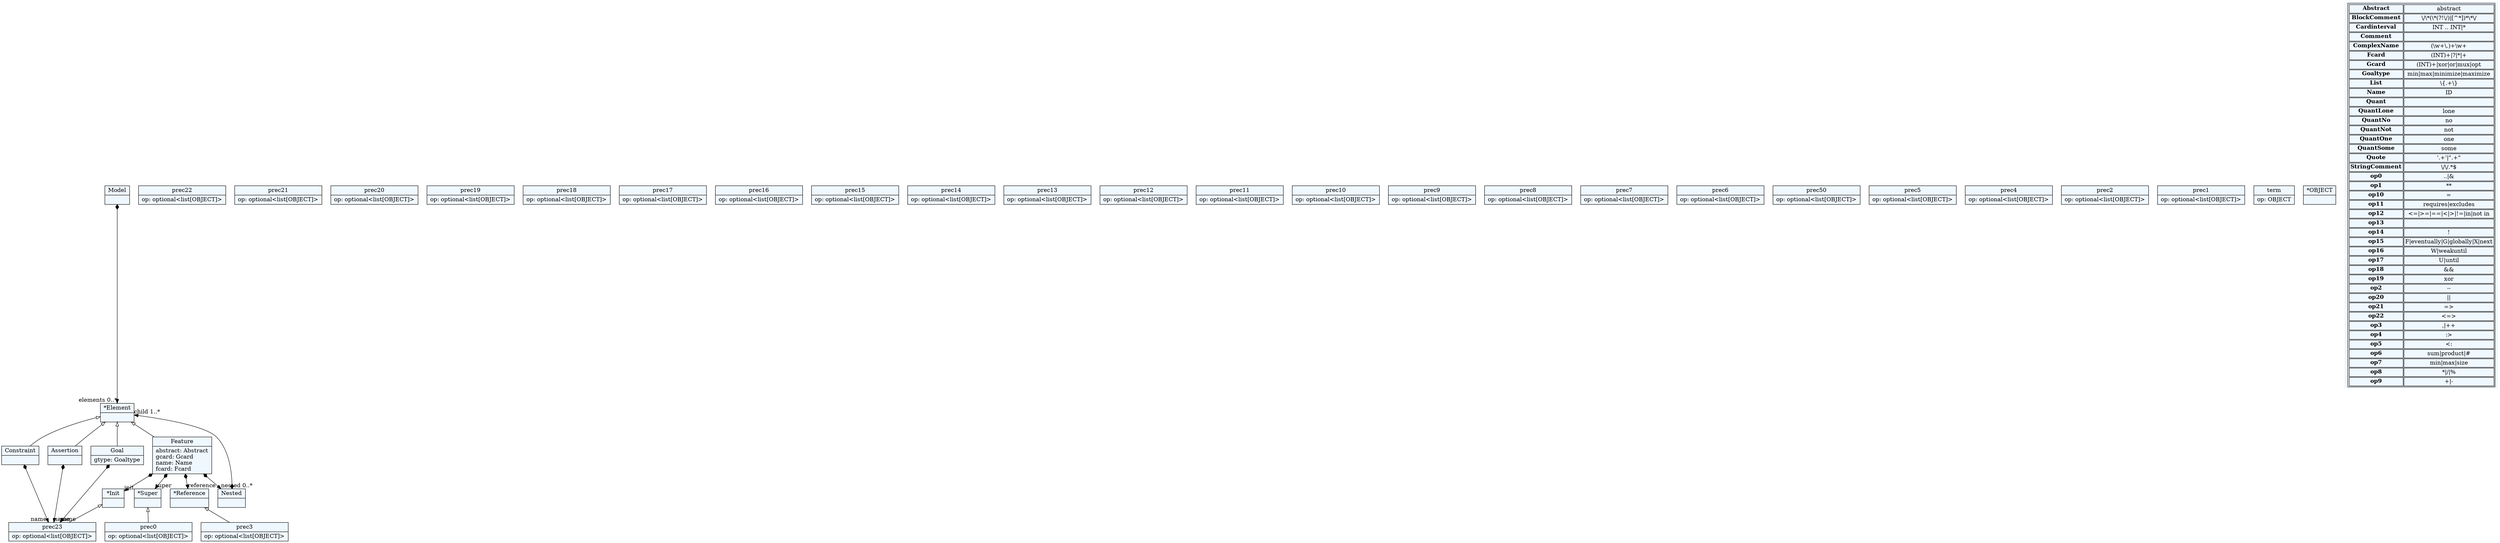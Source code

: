 
    digraph textX {
    fontname = "Bitstream Vera Sans"
    fontsize = 8
    node[
        shape=record,
        style=filled,
        fillcolor=aliceblue
    ]
    nodesep = 0.3
    edge[dir=black,arrowtail=empty]


139648045212960[ label="{Model|}"]

139648045471728[ label="{*Element|}"]

139648044705184[ label="{Constraint|}"]

139648045207536[ label="{Assertion|}"]

139648045644512[ label="{Goal|gtype: Goaltype\l}"]

139648043826720[ label="{Feature|abstract: Abstract\lgcard: Gcard\lname: Name\lfcard: Fcard\l}"]

139648043835680[ label="{*Super|}"]

139648043750448[ label="{*Reference|}"]

139648043725088[ label="{*Init|}"]

139648044879920[ label="{Nested|}"]

42408640[ label="{prec23|op: optional\<list[OBJECT]\>\l}"]

42409584[ label="{prec22|op: optional\<list[OBJECT]\>\l}"]

42410528[ label="{prec21|op: optional\<list[OBJECT]\>\l}"]

42411472[ label="{prec20|op: optional\<list[OBJECT]\>\l}"]

42412416[ label="{prec19|op: optional\<list[OBJECT]\>\l}"]

42413360[ label="{prec18|op: optional\<list[OBJECT]\>\l}"]

42414304[ label="{prec17|op: optional\<list[OBJECT]\>\l}"]

42415248[ label="{prec16|op: optional\<list[OBJECT]\>\l}"]

42416192[ label="{prec15|op: optional\<list[OBJECT]\>\l}"]

42417136[ label="{prec14|op: optional\<list[OBJECT]\>\l}"]

42418080[ label="{prec13|op: optional\<list[OBJECT]\>\l}"]

41395056[ label="{prec12|op: optional\<list[OBJECT]\>\l}"]

42421248[ label="{prec11|op: optional\<list[OBJECT]\>\l}"]

42422192[ label="{prec10|op: optional\<list[OBJECT]\>\l}"]

42423136[ label="{prec9|op: optional\<list[OBJECT]\>\l}"]

42424080[ label="{prec8|op: optional\<list[OBJECT]\>\l}"]

42425024[ label="{prec7|op: optional\<list[OBJECT]\>\l}"]

42425968[ label="{prec6|op: optional\<list[OBJECT]\>\l}"]

42426912[ label="{prec50|op: optional\<list[OBJECT]\>\l}"]

42427856[ label="{prec5|op: optional\<list[OBJECT]\>\l}"]

42428800[ label="{prec4|op: optional\<list[OBJECT]\>\l}"]

42429744[ label="{prec3|op: optional\<list[OBJECT]\>\l}"]

42431808[ label="{prec2|op: optional\<list[OBJECT]\>\l}"]

42432752[ label="{prec1|op: optional\<list[OBJECT]\>\l}"]

42433696[ label="{prec0|op: optional\<list[OBJECT]\>\l}"]

42434640[ label="{term|op: OBJECT\l}"]



139648045212960 -> 139648045471728[arrowtail=diamond, dir=both, headlabel="elements 0..*"]
139648045471728 -> 139648043826720 [dir=back]
139648045471728 -> 139648045644512 [dir=back]
139648045471728 -> 139648044705184 [dir=back]
139648045471728 -> 139648045207536 [dir=back]
139648044705184 -> 42408640[arrowtail=diamond, dir=both, headlabel="name "]
139648045207536 -> 42408640[arrowtail=diamond, dir=both, headlabel="name "]
139648045644512 -> 42408640[arrowtail=diamond, dir=both, headlabel="name "]
139648043826720 -> 139648043835680[arrowtail=diamond, dir=both, headlabel="super "]
139648043826720 -> 139648043750448[arrowtail=diamond, dir=both, headlabel="reference "]
139648043826720 -> 139648043725088[arrowtail=diamond, dir=both, headlabel="init "]
139648043826720 -> 139648044879920[arrowtail=diamond, dir=both, headlabel="nested 0..*"]
139648043835680 -> 42433696 [dir=back]
139648043750448 -> 42429744 [dir=back]
139648043725088 -> 42408640 [dir=back]
139648044879920 -> 139648045471728[arrowtail=diamond, dir=both, headlabel="child 1..*"]
139648045404784[ label="{*OBJECT|}"]

139648045404784[ label="{*OBJECT|}"]

139648045404784[ label="{*OBJECT|}"]

139648045404784[ label="{*OBJECT|}"]

139648045404784[ label="{*OBJECT|}"]

139648045404784[ label="{*OBJECT|}"]

139648045404784[ label="{*OBJECT|}"]

139648045404784[ label="{*OBJECT|}"]

139648045404784[ label="{*OBJECT|}"]

139648045404784[ label="{*OBJECT|}"]

139648045404784[ label="{*OBJECT|}"]

139648045404784[ label="{*OBJECT|}"]

139648045404784[ label="{*OBJECT|}"]

139648045404784[ label="{*OBJECT|}"]

139648045404784[ label="{*OBJECT|}"]

139648045404784[ label="{*OBJECT|}"]

139648045404784[ label="{*OBJECT|}"]

139648045404784[ label="{*OBJECT|}"]

139648045404784[ label="{*OBJECT|}"]

139648045404784[ label="{*OBJECT|}"]

139648045404784[ label="{*OBJECT|}"]

139648045404784[ label="{*OBJECT|}"]

139648045404784[ label="{*OBJECT|}"]

139648045404784[ label="{*OBJECT|}"]

139648045404784[ label="{*OBJECT|}"]

139648045404784[ label="{*OBJECT|}"]

match_rules [ shape=plaintext, label=< <table>
	<tr>
		<td><b>Abstract</b></td><td>abstract</td>
	</tr>
	<tr>
		<td><b>BlockComment</b></td><td>\/\*(\*(?!\/)|[^*])*\*\/</td>
	</tr>
	<tr>
		<td><b>Cardinterval</b></td><td>INT .. INT|*</td>
	</tr>
	<tr>
		<td><b>Comment</b></td><td></td>
	</tr>
	<tr>
		<td><b>ComplexName</b></td><td>(\w+\.)+\w+</td>
	</tr>
	<tr>
		<td><b>Fcard</b></td><td>(INT)+|?|*|+</td>
	</tr>
	<tr>
		<td><b>Gcard</b></td><td>(INT)+|xor|or|mux|opt</td>
	</tr>
	<tr>
		<td><b>Goaltype</b></td><td>min|max|minimize|maximize</td>
	</tr>
	<tr>
		<td><b>List</b></td><td>\{.+\}</td>
	</tr>
	<tr>
		<td><b>Name</b></td><td>ID</td>
	</tr>
	<tr>
		<td><b>Quant</b></td><td></td>
	</tr>
	<tr>
		<td><b>QuantLone</b></td><td>lone</td>
	</tr>
	<tr>
		<td><b>QuantNo</b></td><td>no</td>
	</tr>
	<tr>
		<td><b>QuantNot</b></td><td>not</td>
	</tr>
	<tr>
		<td><b>QuantOne</b></td><td>one</td>
	</tr>
	<tr>
		<td><b>QuantSome</b></td><td>some</td>
	</tr>
	<tr>
		<td><b>Quote</b></td><td>&#x27;.+&#x27;|&quot;.+&quot;</td>
	</tr>
	<tr>
		<td><b>StringComment</b></td><td>\/\/.*$</td>
	</tr>
	<tr>
		<td><b>op0</b></td><td>..|&amp;</td>
	</tr>
	<tr>
		<td><b>op1</b></td><td>**</td>
	</tr>
	<tr>
		<td><b>op10</b></td><td>=</td>
	</tr>
	<tr>
		<td><b>op11</b></td><td>requires|excludes</td>
	</tr>
	<tr>
		<td><b>op12</b></td><td>&lt;=|&gt;=|==|&lt;|&gt;|!=|in|not in</td>
	</tr>
	<tr>
		<td><b>op13</b></td><td></td>
	</tr>
	<tr>
		<td><b>op14</b></td><td>!</td>
	</tr>
	<tr>
		<td><b>op15</b></td><td>F|eventually|G|globally|X|next</td>
	</tr>
	<tr>
		<td><b>op16</b></td><td>W|weakuntil</td>
	</tr>
	<tr>
		<td><b>op17</b></td><td>U|until</td>
	</tr>
	<tr>
		<td><b>op18</b></td><td>&amp;&amp;</td>
	</tr>
	<tr>
		<td><b>op19</b></td><td>xor</td>
	</tr>
	<tr>
		<td><b>op2</b></td><td>--</td>
	</tr>
	<tr>
		<td><b>op20</b></td><td>||</td>
	</tr>
	<tr>
		<td><b>op21</b></td><td>=&gt;</td>
	</tr>
	<tr>
		<td><b>op22</b></td><td>&lt;=&gt;</td>
	</tr>
	<tr>
		<td><b>op3</b></td><td>,|++</td>
	</tr>
	<tr>
		<td><b>op4</b></td><td>:&gt;</td>
	</tr>
	<tr>
		<td><b>op5</b></td><td>&lt;:</td>
	</tr>
	<tr>
		<td><b>op6</b></td><td>sum|product|#</td>
	</tr>
	<tr>
		<td><b>op7</b></td><td>min|max|size</td>
	</tr>
	<tr>
		<td><b>op8</b></td><td>*|/|%</td>
	</tr>
	<tr>
		<td><b>op9</b></td><td>+|-</td>
	</tr>
</table> >]


}
